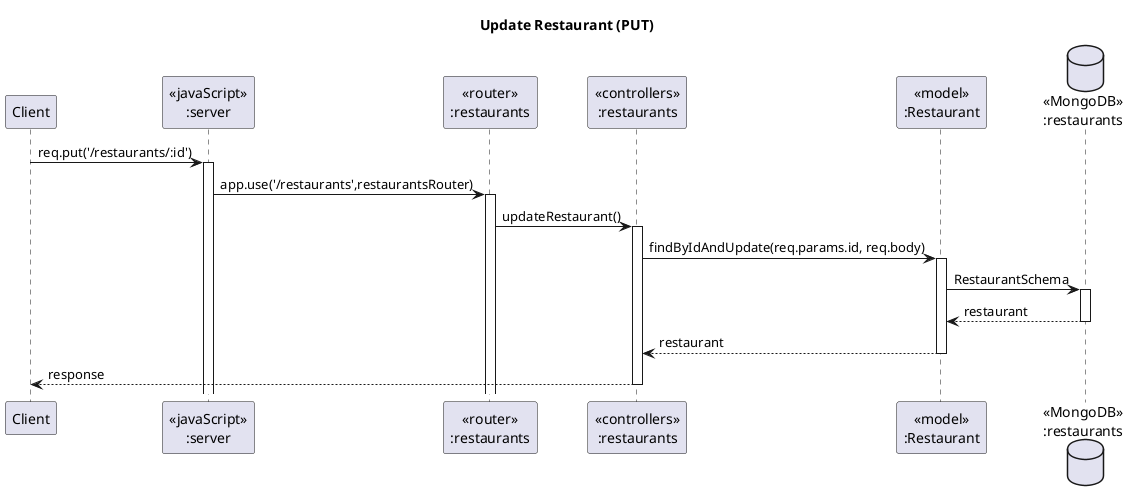 @startuml Update Restaurant (PUT)

' header Sameple VacQ Sequence Diagram
' footer Page %page% of %lastpage%
title "Update Restaurant (PUT)"

participant "Client" as client
participant "<<javaScript>>\n:server" as server
participant "<<router>>\n:restaurants" as restaurantsRouter
participant "<<controllers>>\n:restaurants" as restaurantsController
participant "<<model>>\n:Restaurant" as restaurantModel
database "<<MongoDB>>\n:restaurants" as RestaurantsDatabase

client->server ++:req.put('/restaurants/:id')
server->restaurantsRouter ++:app.use('/restaurants',restaurantsRouter)
restaurantsRouter->restaurantsController ++:updateRestaurant()
restaurantsController->restaurantModel ++:findByIdAndUpdate(req.params.id, req.body)
restaurantModel ->RestaurantsDatabase ++: RestaurantSchema
RestaurantsDatabase --> restaurantModel --: restaurant
restaurantModel --> restaurantsController --: restaurant
restaurantsController --> client --: response

@enduml